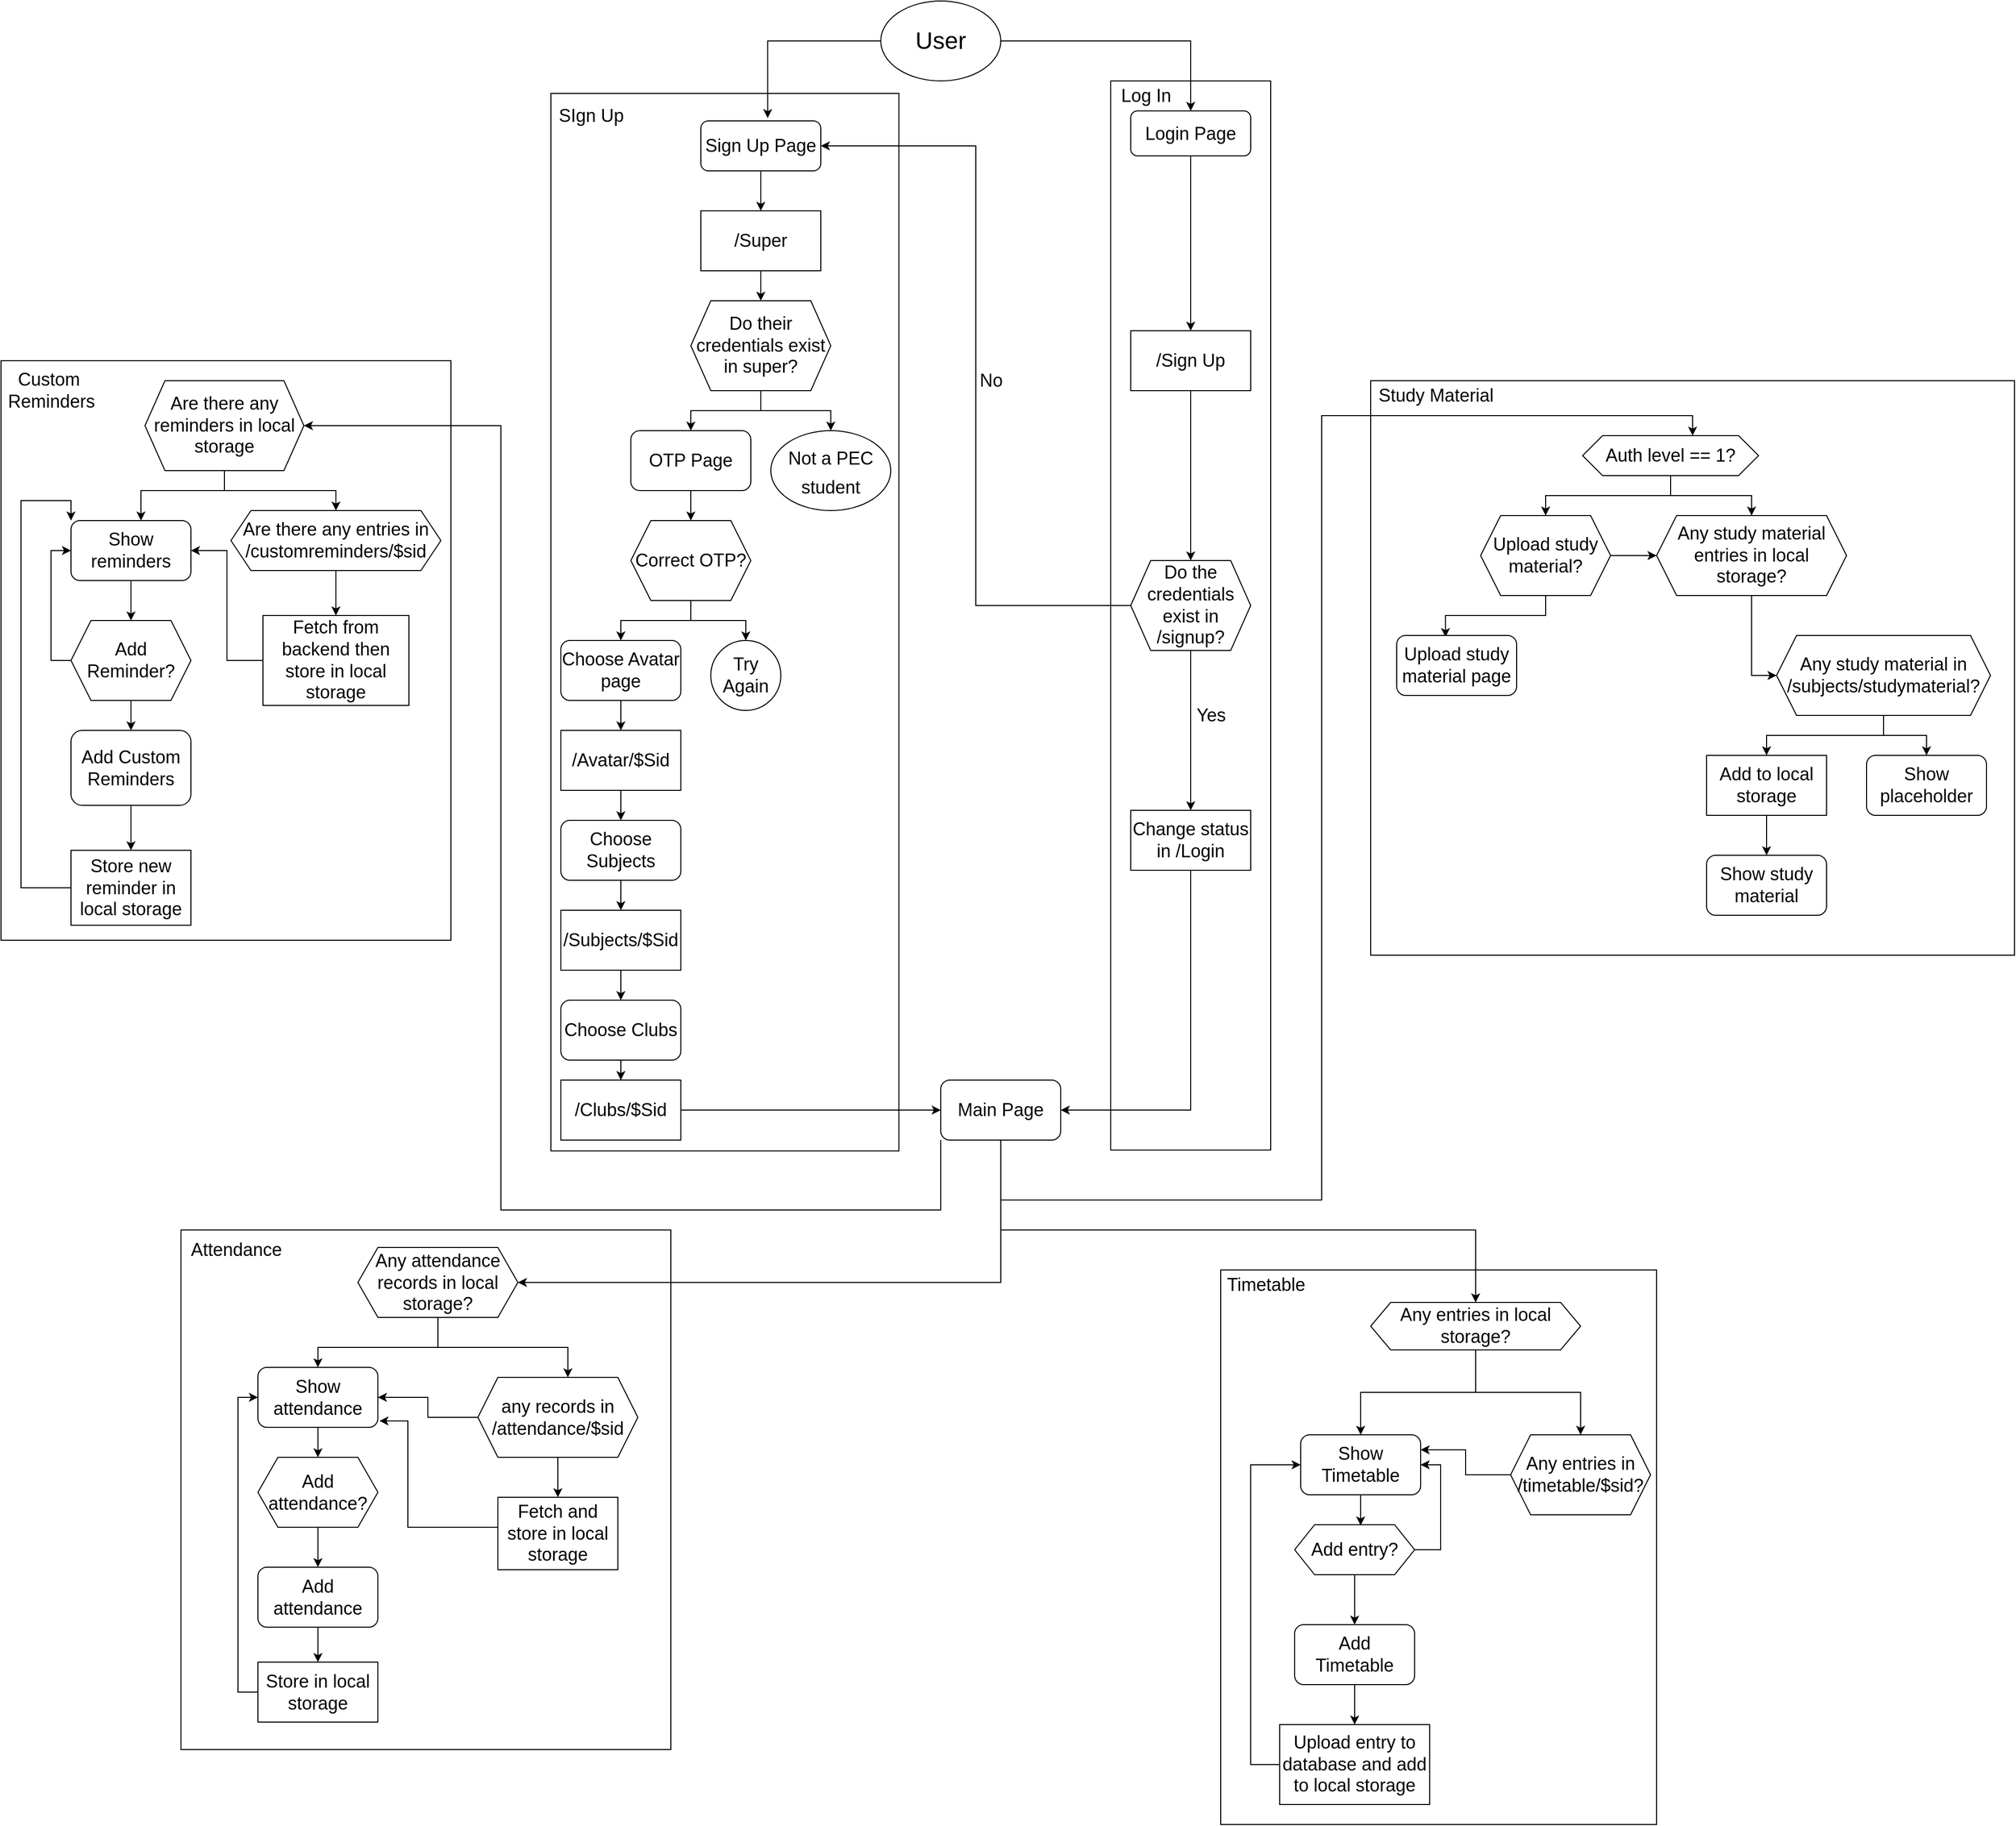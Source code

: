 <mxfile version="17.4.0" type="device"><diagram id="K08gmFcw3r1KEyV9aEm6" name="Page-1"><mxGraphModel dx="2012" dy="698" grid="1" gridSize="10" guides="1" tooltips="1" connect="1" arrows="1" fold="1" page="1" pageScale="1" pageWidth="827" pageHeight="1169" math="0" shadow="0"><root><mxCell id="0"/><mxCell id="1" parent="0"/><mxCell id="awXAAJXr6JcgSgqxLl8r-82" value="" style="rounded=0;whiteSpace=wrap;html=1;fontSize=18;" parent="1" vertex="1"><mxGeometry x="-450" y="600" width="450" height="580" as="geometry"/></mxCell><mxCell id="awXAAJXr6JcgSgqxLl8r-80" value="" style="rounded=0;whiteSpace=wrap;html=1;fontSize=18;" parent="1" vertex="1"><mxGeometry x="920" y="620" width="644" height="575" as="geometry"/></mxCell><mxCell id="awXAAJXr6JcgSgqxLl8r-76" value="" style="rounded=0;whiteSpace=wrap;html=1;fontSize=18;" parent="1" vertex="1"><mxGeometry x="770" y="1510" width="436" height="555" as="geometry"/></mxCell><mxCell id="awXAAJXr6JcgSgqxLl8r-74" value="" style="rounded=0;whiteSpace=wrap;html=1;" parent="1" vertex="1"><mxGeometry x="-270" y="1470" width="490" height="520" as="geometry"/></mxCell><mxCell id="qBG0HgRa6UKtCFng2pZ9-81" value="" style="rounded=0;whiteSpace=wrap;html=1;fontSize=18;rotation=-90;" parent="1" vertex="1"><mxGeometry x="205" y="775" width="1070" height="160" as="geometry"/></mxCell><mxCell id="qBG0HgRa6UKtCFng2pZ9-49" value="" style="rounded=0;whiteSpace=wrap;html=1;fontSize=18;rotation=90;" parent="1" vertex="1"><mxGeometry x="-255.1" y="687.62" width="1058.37" height="348.13" as="geometry"/></mxCell><mxCell id="qBG0HgRa6UKtCFng2pZ9-26" style="edgeStyle=orthogonalEdgeStyle;rounded=0;orthogonalLoop=1;jettySize=auto;html=1;entryX=0.5;entryY=0;entryDx=0;entryDy=0;fontSize=24;" parent="1" source="qBG0HgRa6UKtCFng2pZ9-16" target="qBG0HgRa6UKtCFng2pZ9-21" edge="1"><mxGeometry relative="1" as="geometry"/></mxCell><mxCell id="qBG0HgRa6UKtCFng2pZ9-16" value="Sign Up Page" style="rounded=1;whiteSpace=wrap;html=1;fontSize=18;" parent="1" vertex="1"><mxGeometry x="250" y="360" width="120" height="50" as="geometry"/></mxCell><mxCell id="qBG0HgRa6UKtCFng2pZ9-30" style="edgeStyle=orthogonalEdgeStyle;rounded=0;orthogonalLoop=1;jettySize=auto;html=1;fontSize=18;" parent="1" source="qBG0HgRa6UKtCFng2pZ9-19" target="qBG0HgRa6UKtCFng2pZ9-28" edge="1"><mxGeometry relative="1" as="geometry"/></mxCell><mxCell id="qBG0HgRa6UKtCFng2pZ9-33" style="edgeStyle=orthogonalEdgeStyle;rounded=0;orthogonalLoop=1;jettySize=auto;html=1;exitX=0.5;exitY=1;exitDx=0;exitDy=0;fontSize=18;" parent="1" source="qBG0HgRa6UKtCFng2pZ9-19" target="qBG0HgRa6UKtCFng2pZ9-32" edge="1"><mxGeometry relative="1" as="geometry"/></mxCell><mxCell id="qBG0HgRa6UKtCFng2pZ9-19" value="Do their credentials exist in super?" style="shape=hexagon;perimeter=hexagonPerimeter2;whiteSpace=wrap;html=1;fixedSize=1;fontSize=18;" parent="1" vertex="1"><mxGeometry x="240" y="540" width="140" height="90" as="geometry"/></mxCell><mxCell id="qBG0HgRa6UKtCFng2pZ9-27" style="edgeStyle=orthogonalEdgeStyle;rounded=0;orthogonalLoop=1;jettySize=auto;html=1;entryX=0.5;entryY=0;entryDx=0;entryDy=0;fontSize=24;" parent="1" source="qBG0HgRa6UKtCFng2pZ9-21" target="qBG0HgRa6UKtCFng2pZ9-19" edge="1"><mxGeometry relative="1" as="geometry"/></mxCell><mxCell id="qBG0HgRa6UKtCFng2pZ9-21" value="/Super" style="rounded=0;whiteSpace=wrap;html=1;fontSize=18;" parent="1" vertex="1"><mxGeometry x="250" y="450" width="120" height="60" as="geometry"/></mxCell><mxCell id="qBG0HgRa6UKtCFng2pZ9-25" style="edgeStyle=orthogonalEdgeStyle;rounded=0;orthogonalLoop=1;jettySize=auto;html=1;entryX=0.557;entryY=-0.056;entryDx=0;entryDy=0;entryPerimeter=0;fontSize=18;" parent="1" source="qBG0HgRa6UKtCFng2pZ9-24" target="qBG0HgRa6UKtCFng2pZ9-16" edge="1"><mxGeometry relative="1" as="geometry"/></mxCell><mxCell id="qBG0HgRa6UKtCFng2pZ9-53" style="edgeStyle=orthogonalEdgeStyle;rounded=0;orthogonalLoop=1;jettySize=auto;html=1;exitX=1;exitY=0.5;exitDx=0;exitDy=0;fontSize=18;" parent="1" source="qBG0HgRa6UKtCFng2pZ9-24" target="qBG0HgRa6UKtCFng2pZ9-51" edge="1"><mxGeometry relative="1" as="geometry"/></mxCell><mxCell id="qBG0HgRa6UKtCFng2pZ9-24" value="&lt;font style=&quot;font-size: 24px&quot;&gt;User&lt;/font&gt;" style="ellipse;whiteSpace=wrap;html=1;fontSize=18;" parent="1" vertex="1"><mxGeometry x="430" y="240" width="120" height="80" as="geometry"/></mxCell><mxCell id="qBG0HgRa6UKtCFng2pZ9-28" value="&lt;font style=&quot;font-size: 18px&quot;&gt;Not a PEC student&lt;/font&gt;" style="ellipse;whiteSpace=wrap;html=1;fontSize=24;" parent="1" vertex="1"><mxGeometry x="320" y="670" width="120" height="80" as="geometry"/></mxCell><mxCell id="qBG0HgRa6UKtCFng2pZ9-37" style="edgeStyle=orthogonalEdgeStyle;rounded=0;orthogonalLoop=1;jettySize=auto;html=1;exitX=0.5;exitY=1;exitDx=0;exitDy=0;entryX=0.5;entryY=0;entryDx=0;entryDy=0;fontSize=18;" parent="1" source="qBG0HgRa6UKtCFng2pZ9-32" target="qBG0HgRa6UKtCFng2pZ9-34" edge="1"><mxGeometry relative="1" as="geometry"/></mxCell><mxCell id="qBG0HgRa6UKtCFng2pZ9-32" value="OTP Page" style="rounded=1;whiteSpace=wrap;html=1;fontSize=18;" parent="1" vertex="1"><mxGeometry x="180" y="670" width="120" height="60" as="geometry"/></mxCell><mxCell id="qBG0HgRa6UKtCFng2pZ9-36" style="edgeStyle=orthogonalEdgeStyle;rounded=0;orthogonalLoop=1;jettySize=auto;html=1;fontSize=18;" parent="1" source="qBG0HgRa6UKtCFng2pZ9-34" target="qBG0HgRa6UKtCFng2pZ9-35" edge="1"><mxGeometry relative="1" as="geometry"/></mxCell><mxCell id="qBG0HgRa6UKtCFng2pZ9-39" style="edgeStyle=orthogonalEdgeStyle;rounded=0;orthogonalLoop=1;jettySize=auto;html=1;exitX=0.5;exitY=1;exitDx=0;exitDy=0;entryX=0.5;entryY=0;entryDx=0;entryDy=0;fontSize=18;" parent="1" source="qBG0HgRa6UKtCFng2pZ9-34" target="qBG0HgRa6UKtCFng2pZ9-38" edge="1"><mxGeometry relative="1" as="geometry"/></mxCell><mxCell id="qBG0HgRa6UKtCFng2pZ9-34" value="Correct OTP?" style="shape=hexagon;perimeter=hexagonPerimeter2;whiteSpace=wrap;html=1;fixedSize=1;fontSize=18;" parent="1" vertex="1"><mxGeometry x="180" y="760" width="120" height="80" as="geometry"/></mxCell><mxCell id="qBG0HgRa6UKtCFng2pZ9-35" value="Try Again" style="ellipse;whiteSpace=wrap;html=1;aspect=fixed;fontSize=18;" parent="1" vertex="1"><mxGeometry x="260" y="880" width="70" height="70" as="geometry"/></mxCell><mxCell id="qBG0HgRa6UKtCFng2pZ9-58" style="edgeStyle=orthogonalEdgeStyle;rounded=0;orthogonalLoop=1;jettySize=auto;html=1;exitX=0.5;exitY=1;exitDx=0;exitDy=0;entryX=0.5;entryY=0;entryDx=0;entryDy=0;fontSize=18;" parent="1" source="qBG0HgRa6UKtCFng2pZ9-38" target="qBG0HgRa6UKtCFng2pZ9-56" edge="1"><mxGeometry relative="1" as="geometry"/></mxCell><mxCell id="qBG0HgRa6UKtCFng2pZ9-38" value="Choose Avatar page" style="rounded=1;whiteSpace=wrap;html=1;fontSize=18;" parent="1" vertex="1"><mxGeometry x="110" y="880" width="120" height="60" as="geometry"/></mxCell><mxCell id="qBG0HgRa6UKtCFng2pZ9-62" style="edgeStyle=orthogonalEdgeStyle;rounded=0;orthogonalLoop=1;jettySize=auto;html=1;entryX=0.5;entryY=0;entryDx=0;entryDy=0;fontSize=18;" parent="1" source="qBG0HgRa6UKtCFng2pZ9-40" target="qBG0HgRa6UKtCFng2pZ9-60" edge="1"><mxGeometry relative="1" as="geometry"/></mxCell><mxCell id="qBG0HgRa6UKtCFng2pZ9-40" value="Choose Subjects" style="rounded=1;whiteSpace=wrap;html=1;fontSize=18;" parent="1" vertex="1"><mxGeometry x="110" y="1060" width="120" height="60" as="geometry"/></mxCell><mxCell id="qBG0HgRa6UKtCFng2pZ9-66" value="" style="edgeStyle=orthogonalEdgeStyle;rounded=0;orthogonalLoop=1;jettySize=auto;html=1;fontSize=18;" parent="1" source="qBG0HgRa6UKtCFng2pZ9-43" target="qBG0HgRa6UKtCFng2pZ9-65" edge="1"><mxGeometry relative="1" as="geometry"/></mxCell><mxCell id="qBG0HgRa6UKtCFng2pZ9-43" value="Choose Clubs" style="rounded=1;whiteSpace=wrap;html=1;fontSize=18;" parent="1" vertex="1"><mxGeometry x="110" y="1240" width="120" height="60" as="geometry"/></mxCell><mxCell id="awXAAJXr6JcgSgqxLl8r-69" style="edgeStyle=orthogonalEdgeStyle;rounded=0;orthogonalLoop=1;jettySize=auto;html=1;exitX=0.5;exitY=1;exitDx=0;exitDy=0;entryX=1;entryY=0.5;entryDx=0;entryDy=0;" parent="1" source="qBG0HgRa6UKtCFng2pZ9-47" target="awXAAJXr6JcgSgqxLl8r-21" edge="1"><mxGeometry relative="1" as="geometry"/></mxCell><mxCell id="awXAAJXr6JcgSgqxLl8r-70" style="edgeStyle=orthogonalEdgeStyle;rounded=0;orthogonalLoop=1;jettySize=auto;html=1;exitX=0;exitY=1;exitDx=0;exitDy=0;entryX=1;entryY=0.5;entryDx=0;entryDy=0;" parent="1" source="qBG0HgRa6UKtCFng2pZ9-47" target="awXAAJXr6JcgSgqxLl8r-3" edge="1"><mxGeometry relative="1" as="geometry"><mxPoint x="50" y="730" as="targetPoint"/><Array as="points"><mxPoint x="490" y="1450"/><mxPoint x="50" y="1450"/><mxPoint x="50" y="665"/></Array></mxGeometry></mxCell><mxCell id="awXAAJXr6JcgSgqxLl8r-73" style="edgeStyle=orthogonalEdgeStyle;rounded=0;orthogonalLoop=1;jettySize=auto;html=1;exitX=0.5;exitY=1;exitDx=0;exitDy=0;entryX=0.625;entryY=0;entryDx=0;entryDy=0;" parent="1" source="qBG0HgRa6UKtCFng2pZ9-47" target="awXAAJXr6JcgSgqxLl8r-53" edge="1"><mxGeometry relative="1" as="geometry"><Array as="points"><mxPoint x="550" y="1440"/><mxPoint x="871" y="1440"/><mxPoint x="871" y="655"/><mxPoint x="1242" y="655"/></Array></mxGeometry></mxCell><mxCell id="JOrMcbk2R3OtG0Zvz_Zj-5" style="edgeStyle=orthogonalEdgeStyle;rounded=0;orthogonalLoop=1;jettySize=auto;html=1;exitX=0.5;exitY=1;exitDx=0;exitDy=0;entryX=0.5;entryY=0;entryDx=0;entryDy=0;" edge="1" parent="1" source="qBG0HgRa6UKtCFng2pZ9-47" target="awXAAJXr6JcgSgqxLl8r-38"><mxGeometry relative="1" as="geometry"><mxPoint x="1025" y="1520" as="targetPoint"/><Array as="points"><mxPoint x="550" y="1470"/><mxPoint x="1025" y="1470"/></Array></mxGeometry></mxCell><mxCell id="qBG0HgRa6UKtCFng2pZ9-47" value="Main Page" style="rounded=1;whiteSpace=wrap;html=1;fontSize=18;" parent="1" vertex="1"><mxGeometry x="490" y="1320" width="120" height="60" as="geometry"/></mxCell><mxCell id="qBG0HgRa6UKtCFng2pZ9-50" value="SIgn Up" style="text;html=1;align=center;verticalAlign=middle;resizable=0;points=[];autosize=1;strokeColor=none;fillColor=none;fontSize=18;" parent="1" vertex="1"><mxGeometry x="100" y="340" width="80" height="30" as="geometry"/></mxCell><mxCell id="qBG0HgRa6UKtCFng2pZ9-69" style="edgeStyle=orthogonalEdgeStyle;rounded=0;orthogonalLoop=1;jettySize=auto;html=1;entryX=0.5;entryY=0;entryDx=0;entryDy=0;fontSize=18;" parent="1" source="qBG0HgRa6UKtCFng2pZ9-51" target="qBG0HgRa6UKtCFng2pZ9-54" edge="1"><mxGeometry relative="1" as="geometry"/></mxCell><mxCell id="qBG0HgRa6UKtCFng2pZ9-51" value="Login Page" style="rounded=1;whiteSpace=wrap;html=1;fontSize=18;" parent="1" vertex="1"><mxGeometry x="680" y="350" width="120" height="45" as="geometry"/></mxCell><mxCell id="qBG0HgRa6UKtCFng2pZ9-71" style="edgeStyle=orthogonalEdgeStyle;rounded=0;orthogonalLoop=1;jettySize=auto;html=1;entryX=0.5;entryY=0;entryDx=0;entryDy=0;fontSize=18;" parent="1" source="qBG0HgRa6UKtCFng2pZ9-54" target="qBG0HgRa6UKtCFng2pZ9-70" edge="1"><mxGeometry relative="1" as="geometry"/></mxCell><mxCell id="qBG0HgRa6UKtCFng2pZ9-54" value="/Sign Up" style="rounded=0;whiteSpace=wrap;html=1;fontSize=18;" parent="1" vertex="1"><mxGeometry x="680" y="570" width="120" height="60" as="geometry"/></mxCell><mxCell id="qBG0HgRa6UKtCFng2pZ9-59" style="edgeStyle=orthogonalEdgeStyle;rounded=0;orthogonalLoop=1;jettySize=auto;html=1;exitX=0.5;exitY=1;exitDx=0;exitDy=0;entryX=0.5;entryY=0;entryDx=0;entryDy=0;fontSize=18;" parent="1" source="qBG0HgRa6UKtCFng2pZ9-56" target="qBG0HgRa6UKtCFng2pZ9-40" edge="1"><mxGeometry relative="1" as="geometry"/></mxCell><mxCell id="qBG0HgRa6UKtCFng2pZ9-56" value="/Avatar/$Sid" style="rounded=0;whiteSpace=wrap;html=1;fontSize=18;" parent="1" vertex="1"><mxGeometry x="110" y="970" width="120" height="60" as="geometry"/></mxCell><mxCell id="qBG0HgRa6UKtCFng2pZ9-64" value="" style="edgeStyle=orthogonalEdgeStyle;rounded=0;orthogonalLoop=1;jettySize=auto;html=1;fontSize=18;" parent="1" source="qBG0HgRa6UKtCFng2pZ9-60" target="qBG0HgRa6UKtCFng2pZ9-43" edge="1"><mxGeometry relative="1" as="geometry"/></mxCell><mxCell id="qBG0HgRa6UKtCFng2pZ9-60" value="/Subjects/$Sid" style="rounded=0;whiteSpace=wrap;html=1;fontSize=18;" parent="1" vertex="1"><mxGeometry x="110" y="1150" width="120" height="60" as="geometry"/></mxCell><mxCell id="qBG0HgRa6UKtCFng2pZ9-68" style="edgeStyle=orthogonalEdgeStyle;rounded=0;orthogonalLoop=1;jettySize=auto;html=1;entryX=0;entryY=0.5;entryDx=0;entryDy=0;fontSize=18;" parent="1" source="qBG0HgRa6UKtCFng2pZ9-65" target="qBG0HgRa6UKtCFng2pZ9-47" edge="1"><mxGeometry relative="1" as="geometry"/></mxCell><mxCell id="qBG0HgRa6UKtCFng2pZ9-65" value="/Clubs/$Sid" style="rounded=0;whiteSpace=wrap;html=1;fontSize=18;" parent="1" vertex="1"><mxGeometry x="110" y="1320" width="120" height="60" as="geometry"/></mxCell><mxCell id="qBG0HgRa6UKtCFng2pZ9-74" style="edgeStyle=orthogonalEdgeStyle;rounded=0;orthogonalLoop=1;jettySize=auto;html=1;exitX=0.5;exitY=1;exitDx=0;exitDy=0;entryX=0.5;entryY=0;entryDx=0;entryDy=0;fontSize=18;" parent="1" source="qBG0HgRa6UKtCFng2pZ9-70" target="qBG0HgRa6UKtCFng2pZ9-73" edge="1"><mxGeometry relative="1" as="geometry"/></mxCell><mxCell id="qBG0HgRa6UKtCFng2pZ9-78" style="edgeStyle=orthogonalEdgeStyle;rounded=0;orthogonalLoop=1;jettySize=auto;html=1;entryX=1;entryY=0.5;entryDx=0;entryDy=0;fontSize=18;" parent="1" source="qBG0HgRa6UKtCFng2pZ9-70" target="qBG0HgRa6UKtCFng2pZ9-16" edge="1"><mxGeometry relative="1" as="geometry"/></mxCell><mxCell id="qBG0HgRa6UKtCFng2pZ9-70" value="Do the credentials exist in /signup?" style="shape=hexagon;perimeter=hexagonPerimeter2;whiteSpace=wrap;html=1;fixedSize=1;fontSize=18;" parent="1" vertex="1"><mxGeometry x="680" y="800" width="120" height="90" as="geometry"/></mxCell><mxCell id="qBG0HgRa6UKtCFng2pZ9-76" style="edgeStyle=orthogonalEdgeStyle;rounded=0;orthogonalLoop=1;jettySize=auto;html=1;entryX=1;entryY=0.5;entryDx=0;entryDy=0;fontSize=18;" parent="1" source="qBG0HgRa6UKtCFng2pZ9-73" target="qBG0HgRa6UKtCFng2pZ9-47" edge="1"><mxGeometry relative="1" as="geometry"><mxPoint x="650" y="1350" as="targetPoint"/><Array as="points"><mxPoint x="740" y="1350"/></Array></mxGeometry></mxCell><mxCell id="qBG0HgRa6UKtCFng2pZ9-73" value="Change status in /Login" style="rounded=0;whiteSpace=wrap;html=1;fontSize=18;" parent="1" vertex="1"><mxGeometry x="680" y="1050" width="120" height="60" as="geometry"/></mxCell><mxCell id="qBG0HgRa6UKtCFng2pZ9-79" value="Yes" style="text;html=1;align=center;verticalAlign=middle;resizable=0;points=[];autosize=1;strokeColor=none;fillColor=none;fontSize=18;" parent="1" vertex="1"><mxGeometry x="740" y="940" width="40" height="30" as="geometry"/></mxCell><mxCell id="qBG0HgRa6UKtCFng2pZ9-80" value="No" style="text;html=1;align=center;verticalAlign=middle;resizable=0;points=[];autosize=1;strokeColor=none;fillColor=none;fontSize=18;" parent="1" vertex="1"><mxGeometry x="520" y="605" width="40" height="30" as="geometry"/></mxCell><mxCell id="qBG0HgRa6UKtCFng2pZ9-82" value="Log In" style="text;html=1;align=center;verticalAlign=middle;resizable=0;points=[];autosize=1;strokeColor=none;fillColor=none;fontSize=18;" parent="1" vertex="1"><mxGeometry x="660" y="320" width="70" height="30" as="geometry"/></mxCell><mxCell id="awXAAJXr6JcgSgqxLl8r-1" style="edgeStyle=orthogonalEdgeStyle;rounded=0;orthogonalLoop=1;jettySize=auto;html=1;exitX=0.5;exitY=1;exitDx=0;exitDy=0;fontSize=18;" parent="1" source="awXAAJXr6JcgSgqxLl8r-3" target="awXAAJXr6JcgSgqxLl8r-5" edge="1"><mxGeometry relative="1" as="geometry"><Array as="points"><mxPoint x="-226" y="730"/><mxPoint x="-310" y="730"/></Array></mxGeometry></mxCell><mxCell id="JOrMcbk2R3OtG0Zvz_Zj-1" value="" style="edgeStyle=orthogonalEdgeStyle;rounded=0;orthogonalLoop=1;jettySize=auto;html=1;" edge="1" parent="1" source="awXAAJXr6JcgSgqxLl8r-3" target="awXAAJXr6JcgSgqxLl8r-7"><mxGeometry relative="1" as="geometry"/></mxCell><mxCell id="awXAAJXr6JcgSgqxLl8r-3" value="Are there any reminders in local storage" style="shape=hexagon;perimeter=hexagonPerimeter2;whiteSpace=wrap;html=1;fixedSize=1;fontSize=18;" parent="1" vertex="1"><mxGeometry x="-306" y="620" width="159" height="90" as="geometry"/></mxCell><mxCell id="awXAAJXr6JcgSgqxLl8r-4" style="edgeStyle=orthogonalEdgeStyle;rounded=0;orthogonalLoop=1;jettySize=auto;html=1;exitX=0.5;exitY=1;exitDx=0;exitDy=0;entryX=0.5;entryY=0;entryDx=0;entryDy=0;fontSize=18;" parent="1" source="awXAAJXr6JcgSgqxLl8r-5" target="awXAAJXr6JcgSgqxLl8r-12" edge="1"><mxGeometry relative="1" as="geometry"/></mxCell><mxCell id="awXAAJXr6JcgSgqxLl8r-5" value="Show reminders" style="rounded=1;whiteSpace=wrap;html=1;fontSize=18;" parent="1" vertex="1"><mxGeometry x="-380" y="760" width="120" height="60" as="geometry"/></mxCell><mxCell id="awXAAJXr6JcgSgqxLl8r-6" style="edgeStyle=orthogonalEdgeStyle;rounded=0;orthogonalLoop=1;jettySize=auto;html=1;exitX=0.5;exitY=1;exitDx=0;exitDy=0;entryX=0.5;entryY=0;entryDx=0;entryDy=0;fontSize=18;" parent="1" source="awXAAJXr6JcgSgqxLl8r-7" target="awXAAJXr6JcgSgqxLl8r-9" edge="1"><mxGeometry relative="1" as="geometry"/></mxCell><mxCell id="awXAAJXr6JcgSgqxLl8r-7" value="Are there any entries in /customreminders/$sid" style="shape=hexagon;perimeter=hexagonPerimeter2;whiteSpace=wrap;html=1;fixedSize=1;fontSize=18;" parent="1" vertex="1"><mxGeometry x="-220" y="750" width="210" height="60" as="geometry"/></mxCell><mxCell id="awXAAJXr6JcgSgqxLl8r-8" style="edgeStyle=orthogonalEdgeStyle;rounded=0;orthogonalLoop=1;jettySize=auto;html=1;exitX=0;exitY=0.5;exitDx=0;exitDy=0;fontSize=18;entryX=1;entryY=0.5;entryDx=0;entryDy=0;" parent="1" source="awXAAJXr6JcgSgqxLl8r-9" target="awXAAJXr6JcgSgqxLl8r-5" edge="1"><mxGeometry relative="1" as="geometry"/></mxCell><mxCell id="awXAAJXr6JcgSgqxLl8r-9" value="Fetch from backend then store in local storage" style="rounded=0;whiteSpace=wrap;html=1;fontSize=18;" parent="1" vertex="1"><mxGeometry x="-188" y="855" width="146" height="90" as="geometry"/></mxCell><mxCell id="awXAAJXr6JcgSgqxLl8r-10" style="edgeStyle=orthogonalEdgeStyle;rounded=0;orthogonalLoop=1;jettySize=auto;html=1;exitX=0.5;exitY=1;exitDx=0;exitDy=0;entryX=0.5;entryY=0;entryDx=0;entryDy=0;fontSize=18;" parent="1" source="awXAAJXr6JcgSgqxLl8r-12" target="awXAAJXr6JcgSgqxLl8r-14" edge="1"><mxGeometry relative="1" as="geometry"/></mxCell><mxCell id="awXAAJXr6JcgSgqxLl8r-11" style="edgeStyle=orthogonalEdgeStyle;rounded=0;orthogonalLoop=1;jettySize=auto;html=1;entryX=0;entryY=0.5;entryDx=0;entryDy=0;fontSize=18;" parent="1" source="awXAAJXr6JcgSgqxLl8r-12" target="awXAAJXr6JcgSgqxLl8r-5" edge="1"><mxGeometry relative="1" as="geometry"><Array as="points"><mxPoint x="-400" y="900"/><mxPoint x="-400" y="790"/></Array></mxGeometry></mxCell><mxCell id="awXAAJXr6JcgSgqxLl8r-12" value="Add Reminder?" style="shape=hexagon;perimeter=hexagonPerimeter2;whiteSpace=wrap;html=1;fixedSize=1;fontSize=18;" parent="1" vertex="1"><mxGeometry x="-380" y="860" width="120" height="80" as="geometry"/></mxCell><mxCell id="JOrMcbk2R3OtG0Zvz_Zj-2" style="edgeStyle=orthogonalEdgeStyle;rounded=0;orthogonalLoop=1;jettySize=auto;html=1;exitX=0.5;exitY=1;exitDx=0;exitDy=0;entryX=0.5;entryY=0;entryDx=0;entryDy=0;" edge="1" parent="1" source="awXAAJXr6JcgSgqxLl8r-14" target="awXAAJXr6JcgSgqxLl8r-15"><mxGeometry relative="1" as="geometry"/></mxCell><mxCell id="awXAAJXr6JcgSgqxLl8r-14" value="Add Custom Reminders" style="rounded=1;whiteSpace=wrap;html=1;fontSize=18;" parent="1" vertex="1"><mxGeometry x="-380" y="970" width="120" height="75" as="geometry"/></mxCell><mxCell id="JOrMcbk2R3OtG0Zvz_Zj-3" style="edgeStyle=orthogonalEdgeStyle;rounded=0;orthogonalLoop=1;jettySize=auto;html=1;exitX=0;exitY=0.5;exitDx=0;exitDy=0;entryX=0;entryY=0;entryDx=0;entryDy=0;" edge="1" parent="1" source="awXAAJXr6JcgSgqxLl8r-15" target="awXAAJXr6JcgSgqxLl8r-5"><mxGeometry relative="1" as="geometry"><Array as="points"><mxPoint x="-430" y="1128"/><mxPoint x="-430" y="740"/><mxPoint x="-380" y="740"/></Array></mxGeometry></mxCell><mxCell id="awXAAJXr6JcgSgqxLl8r-15" value="Store new reminder in local storage" style="rounded=0;whiteSpace=wrap;html=1;fontSize=18;" parent="1" vertex="1"><mxGeometry x="-380" y="1090" width="120" height="75" as="geometry"/></mxCell><mxCell id="awXAAJXr6JcgSgqxLl8r-19" style="edgeStyle=orthogonalEdgeStyle;rounded=0;orthogonalLoop=1;jettySize=auto;html=1;fontSize=18;" parent="1" source="awXAAJXr6JcgSgqxLl8r-21" target="awXAAJXr6JcgSgqxLl8r-23" edge="1"><mxGeometry relative="1" as="geometry"><Array as="points"><mxPoint x="-13" y="1587.5"/><mxPoint x="-133" y="1587.5"/></Array></mxGeometry></mxCell><mxCell id="awXAAJXr6JcgSgqxLl8r-20" style="edgeStyle=orthogonalEdgeStyle;rounded=0;orthogonalLoop=1;jettySize=auto;html=1;fontSize=18;" parent="1" source="awXAAJXr6JcgSgqxLl8r-21" target="awXAAJXr6JcgSgqxLl8r-32" edge="1"><mxGeometry relative="1" as="geometry"><Array as="points"><mxPoint x="-13" y="1587.5"/><mxPoint x="117" y="1587.5"/></Array></mxGeometry></mxCell><mxCell id="awXAAJXr6JcgSgqxLl8r-21" value="Any attendance records in local storage?" style="shape=hexagon;perimeter=hexagonPerimeter2;whiteSpace=wrap;html=1;fixedSize=1;fontSize=18;" parent="1" vertex="1"><mxGeometry x="-93" y="1487.5" width="160" height="70" as="geometry"/></mxCell><mxCell id="awXAAJXr6JcgSgqxLl8r-22" style="edgeStyle=orthogonalEdgeStyle;rounded=0;orthogonalLoop=1;jettySize=auto;html=1;exitX=0.5;exitY=1;exitDx=0;exitDy=0;fontSize=18;" parent="1" source="awXAAJXr6JcgSgqxLl8r-23" target="awXAAJXr6JcgSgqxLl8r-25" edge="1"><mxGeometry relative="1" as="geometry"/></mxCell><mxCell id="awXAAJXr6JcgSgqxLl8r-23" value="Show attendance" style="rounded=1;whiteSpace=wrap;html=1;fontSize=18;" parent="1" vertex="1"><mxGeometry x="-193" y="1607.5" width="120" height="60" as="geometry"/></mxCell><mxCell id="awXAAJXr6JcgSgqxLl8r-24" value="" style="edgeStyle=orthogonalEdgeStyle;rounded=0;orthogonalLoop=1;jettySize=auto;html=1;fontSize=18;" parent="1" source="awXAAJXr6JcgSgqxLl8r-25" target="awXAAJXr6JcgSgqxLl8r-27" edge="1"><mxGeometry relative="1" as="geometry"/></mxCell><mxCell id="awXAAJXr6JcgSgqxLl8r-25" value="Add attendance?" style="shape=hexagon;perimeter=hexagonPerimeter2;whiteSpace=wrap;html=1;fixedSize=1;fontSize=18;" parent="1" vertex="1"><mxGeometry x="-193" y="1697.5" width="120" height="70" as="geometry"/></mxCell><mxCell id="awXAAJXr6JcgSgqxLl8r-26" value="" style="edgeStyle=orthogonalEdgeStyle;rounded=0;orthogonalLoop=1;jettySize=auto;html=1;fontSize=18;" parent="1" source="awXAAJXr6JcgSgqxLl8r-27" target="awXAAJXr6JcgSgqxLl8r-29" edge="1"><mxGeometry relative="1" as="geometry"/></mxCell><mxCell id="awXAAJXr6JcgSgqxLl8r-27" value="Add attendance" style="rounded=1;whiteSpace=wrap;html=1;fontSize=18;" parent="1" vertex="1"><mxGeometry x="-193" y="1807.5" width="120" height="60" as="geometry"/></mxCell><mxCell id="awXAAJXr6JcgSgqxLl8r-28" style="edgeStyle=orthogonalEdgeStyle;rounded=0;orthogonalLoop=1;jettySize=auto;html=1;entryX=0;entryY=0.5;entryDx=0;entryDy=0;fontSize=18;" parent="1" source="awXAAJXr6JcgSgqxLl8r-29" target="awXAAJXr6JcgSgqxLl8r-23" edge="1"><mxGeometry relative="1" as="geometry"><Array as="points"><mxPoint x="-213" y="1932.5"/><mxPoint x="-213" y="1637.5"/></Array></mxGeometry></mxCell><mxCell id="awXAAJXr6JcgSgqxLl8r-29" value="Store in local storage" style="rounded=0;whiteSpace=wrap;html=1;fontSize=18;" parent="1" vertex="1"><mxGeometry x="-193" y="1902.5" width="120" height="60" as="geometry"/></mxCell><mxCell id="awXAAJXr6JcgSgqxLl8r-30" style="edgeStyle=orthogonalEdgeStyle;rounded=0;orthogonalLoop=1;jettySize=auto;html=1;entryX=1;entryY=0.5;entryDx=0;entryDy=0;fontSize=18;" parent="1" source="awXAAJXr6JcgSgqxLl8r-32" target="awXAAJXr6JcgSgqxLl8r-23" edge="1"><mxGeometry relative="1" as="geometry"/></mxCell><mxCell id="awXAAJXr6JcgSgqxLl8r-31" style="edgeStyle=orthogonalEdgeStyle;rounded=0;orthogonalLoop=1;jettySize=auto;html=1;entryX=0.5;entryY=0;entryDx=0;entryDy=0;fontSize=18;" parent="1" source="awXAAJXr6JcgSgqxLl8r-32" target="awXAAJXr6JcgSgqxLl8r-34" edge="1"><mxGeometry relative="1" as="geometry"/></mxCell><mxCell id="awXAAJXr6JcgSgqxLl8r-32" value="any records in /attendance/$sid" style="shape=hexagon;perimeter=hexagonPerimeter2;whiteSpace=wrap;html=1;fixedSize=1;fontSize=18;" parent="1" vertex="1"><mxGeometry x="27" y="1617.5" width="160" height="80" as="geometry"/></mxCell><mxCell id="awXAAJXr6JcgSgqxLl8r-33" style="edgeStyle=orthogonalEdgeStyle;rounded=0;orthogonalLoop=1;jettySize=auto;html=1;exitX=0;exitY=0.5;exitDx=0;exitDy=0;entryX=1.013;entryY=0.893;entryDx=0;entryDy=0;entryPerimeter=0;fontSize=18;" parent="1" source="awXAAJXr6JcgSgqxLl8r-34" target="awXAAJXr6JcgSgqxLl8r-23" edge="1"><mxGeometry relative="1" as="geometry"><Array as="points"><mxPoint x="-43" y="1767.5"/><mxPoint x="-43" y="1661.5"/></Array></mxGeometry></mxCell><mxCell id="awXAAJXr6JcgSgqxLl8r-34" value="Fetch and store in local storage" style="rounded=0;whiteSpace=wrap;html=1;fontSize=18;" parent="1" vertex="1"><mxGeometry x="47" y="1737.5" width="120" height="72.5" as="geometry"/></mxCell><mxCell id="awXAAJXr6JcgSgqxLl8r-36" style="edgeStyle=orthogonalEdgeStyle;rounded=0;orthogonalLoop=1;jettySize=auto;html=1;fontSize=18;" parent="1" source="awXAAJXr6JcgSgqxLl8r-38" target="awXAAJXr6JcgSgqxLl8r-40" edge="1"><mxGeometry relative="1" as="geometry"/></mxCell><mxCell id="awXAAJXr6JcgSgqxLl8r-37" style="edgeStyle=orthogonalEdgeStyle;rounded=0;orthogonalLoop=1;jettySize=auto;html=1;fontSize=18;" parent="1" source="awXAAJXr6JcgSgqxLl8r-38" target="awXAAJXr6JcgSgqxLl8r-41" edge="1"><mxGeometry relative="1" as="geometry"/></mxCell><mxCell id="awXAAJXr6JcgSgqxLl8r-38" value="Any entries in local storage?" style="shape=hexagon;perimeter=hexagonPerimeter2;whiteSpace=wrap;html=1;fixedSize=1;fontSize=18;" parent="1" vertex="1"><mxGeometry x="920" y="1542.5" width="210" height="47.5" as="geometry"/></mxCell><mxCell id="awXAAJXr6JcgSgqxLl8r-39" style="edgeStyle=orthogonalEdgeStyle;rounded=0;orthogonalLoop=1;jettySize=auto;html=1;entryX=0.55;entryY=0.015;entryDx=0;entryDy=0;entryPerimeter=0;fontSize=18;" parent="1" source="awXAAJXr6JcgSgqxLl8r-40" target="awXAAJXr6JcgSgqxLl8r-44" edge="1"><mxGeometry relative="1" as="geometry"/></mxCell><mxCell id="awXAAJXr6JcgSgqxLl8r-40" value="Show Timetable" style="rounded=1;whiteSpace=wrap;html=1;fontSize=18;" parent="1" vertex="1"><mxGeometry x="849.97" y="1675" width="120" height="60" as="geometry"/></mxCell><mxCell id="awXAAJXr6JcgSgqxLl8r-50" style="edgeStyle=orthogonalEdgeStyle;rounded=0;orthogonalLoop=1;jettySize=auto;html=1;entryX=1;entryY=0.25;entryDx=0;entryDy=0;" parent="1" source="awXAAJXr6JcgSgqxLl8r-41" target="awXAAJXr6JcgSgqxLl8r-40" edge="1"><mxGeometry relative="1" as="geometry"/></mxCell><mxCell id="awXAAJXr6JcgSgqxLl8r-41" value="Any entries in /timetable/$sid?" style="shape=hexagon;perimeter=hexagonPerimeter2;whiteSpace=wrap;html=1;fixedSize=1;fontSize=18;" parent="1" vertex="1"><mxGeometry x="1059.97" y="1675" width="140" height="80" as="geometry"/></mxCell><mxCell id="awXAAJXr6JcgSgqxLl8r-42" style="edgeStyle=orthogonalEdgeStyle;rounded=0;orthogonalLoop=1;jettySize=auto;html=1;exitX=1;exitY=0.5;exitDx=0;exitDy=0;entryX=1;entryY=0.5;entryDx=0;entryDy=0;fontSize=18;" parent="1" source="awXAAJXr6JcgSgqxLl8r-44" target="awXAAJXr6JcgSgqxLl8r-40" edge="1"><mxGeometry relative="1" as="geometry"/></mxCell><mxCell id="awXAAJXr6JcgSgqxLl8r-43" value="" style="edgeStyle=orthogonalEdgeStyle;rounded=0;orthogonalLoop=1;jettySize=auto;html=1;fontSize=18;" parent="1" source="awXAAJXr6JcgSgqxLl8r-44" target="awXAAJXr6JcgSgqxLl8r-46" edge="1"><mxGeometry relative="1" as="geometry"/></mxCell><mxCell id="awXAAJXr6JcgSgqxLl8r-44" value="Add entry?" style="shape=hexagon;perimeter=hexagonPerimeter2;whiteSpace=wrap;html=1;fixedSize=1;fontSize=18;" parent="1" vertex="1"><mxGeometry x="843.97" y="1765" width="120" height="50" as="geometry"/></mxCell><mxCell id="awXAAJXr6JcgSgqxLl8r-45" value="" style="edgeStyle=orthogonalEdgeStyle;rounded=0;orthogonalLoop=1;jettySize=auto;html=1;fontSize=18;" parent="1" source="awXAAJXr6JcgSgqxLl8r-46" target="awXAAJXr6JcgSgqxLl8r-48" edge="1"><mxGeometry relative="1" as="geometry"/></mxCell><mxCell id="awXAAJXr6JcgSgqxLl8r-46" value="Add &lt;br&gt;Timetable" style="rounded=1;whiteSpace=wrap;html=1;fontSize=18;" parent="1" vertex="1"><mxGeometry x="843.97" y="1865" width="120" height="60" as="geometry"/></mxCell><mxCell id="awXAAJXr6JcgSgqxLl8r-47" style="edgeStyle=orthogonalEdgeStyle;rounded=0;orthogonalLoop=1;jettySize=auto;html=1;entryX=0;entryY=0.5;entryDx=0;entryDy=0;fontSize=18;" parent="1" source="awXAAJXr6JcgSgqxLl8r-48" target="awXAAJXr6JcgSgqxLl8r-40" edge="1"><mxGeometry relative="1" as="geometry"><Array as="points"><mxPoint x="799.97" y="2005"/><mxPoint x="799.97" y="1705"/></Array></mxGeometry></mxCell><mxCell id="awXAAJXr6JcgSgqxLl8r-48" value="Upload entry to database and add to local storage" style="rounded=0;whiteSpace=wrap;html=1;fontSize=18;" parent="1" vertex="1"><mxGeometry x="828.97" y="1965" width="150" height="80" as="geometry"/></mxCell><mxCell id="awXAAJXr6JcgSgqxLl8r-51" style="edgeStyle=orthogonalEdgeStyle;rounded=0;orthogonalLoop=1;jettySize=auto;html=1;exitX=0.5;exitY=1;exitDx=0;exitDy=0;fontSize=18;" parent="1" source="awXAAJXr6JcgSgqxLl8r-53" target="awXAAJXr6JcgSgqxLl8r-55" edge="1"><mxGeometry relative="1" as="geometry"/></mxCell><mxCell id="awXAAJXr6JcgSgqxLl8r-52" style="edgeStyle=orthogonalEdgeStyle;rounded=0;orthogonalLoop=1;jettySize=auto;html=1;fontSize=18;" parent="1" source="awXAAJXr6JcgSgqxLl8r-53" target="awXAAJXr6JcgSgqxLl8r-65" edge="1"><mxGeometry relative="1" as="geometry"/></mxCell><mxCell id="awXAAJXr6JcgSgqxLl8r-53" value="Auth level == 1?" style="shape=hexagon;perimeter=hexagonPerimeter2;whiteSpace=wrap;html=1;fixedSize=1;fontSize=18;" parent="1" vertex="1"><mxGeometry x="1132" y="675" width="176" height="40" as="geometry"/></mxCell><mxCell id="awXAAJXr6JcgSgqxLl8r-54" style="edgeStyle=orthogonalEdgeStyle;rounded=0;orthogonalLoop=1;jettySize=auto;html=1;entryX=0;entryY=0.5;entryDx=0;entryDy=0;fontSize=18;" parent="1" source="awXAAJXr6JcgSgqxLl8r-55" target="awXAAJXr6JcgSgqxLl8r-58" edge="1"><mxGeometry relative="1" as="geometry"/></mxCell><mxCell id="awXAAJXr6JcgSgqxLl8r-55" value="Any study material entries in local storage?" style="shape=hexagon;perimeter=hexagonPerimeter2;whiteSpace=wrap;html=1;fixedSize=1;fontSize=18;" parent="1" vertex="1"><mxGeometry x="1206" y="755" width="190" height="80" as="geometry"/></mxCell><mxCell id="awXAAJXr6JcgSgqxLl8r-56" style="edgeStyle=orthogonalEdgeStyle;rounded=0;orthogonalLoop=1;jettySize=auto;html=1;fontSize=18;" parent="1" source="awXAAJXr6JcgSgqxLl8r-58" target="awXAAJXr6JcgSgqxLl8r-60" edge="1"><mxGeometry relative="1" as="geometry"/></mxCell><mxCell id="awXAAJXr6JcgSgqxLl8r-57" style="edgeStyle=orthogonalEdgeStyle;rounded=0;orthogonalLoop=1;jettySize=auto;html=1;fontSize=18;" parent="1" source="awXAAJXr6JcgSgqxLl8r-58" target="awXAAJXr6JcgSgqxLl8r-62" edge="1"><mxGeometry relative="1" as="geometry"/></mxCell><mxCell id="awXAAJXr6JcgSgqxLl8r-58" value="Any study material in /subjects/studymaterial?" style="shape=hexagon;perimeter=hexagonPerimeter2;whiteSpace=wrap;html=1;fixedSize=1;fontSize=18;" parent="1" vertex="1"><mxGeometry x="1326" y="875" width="214" height="80" as="geometry"/></mxCell><mxCell id="awXAAJXr6JcgSgqxLl8r-59" value="" style="edgeStyle=orthogonalEdgeStyle;rounded=0;orthogonalLoop=1;jettySize=auto;html=1;fontSize=18;" parent="1" source="awXAAJXr6JcgSgqxLl8r-60" target="awXAAJXr6JcgSgqxLl8r-61" edge="1"><mxGeometry relative="1" as="geometry"/></mxCell><mxCell id="awXAAJXr6JcgSgqxLl8r-60" value="Add to local storage" style="rounded=0;whiteSpace=wrap;html=1;fontSize=18;" parent="1" vertex="1"><mxGeometry x="1256" y="995" width="120" height="60" as="geometry"/></mxCell><mxCell id="awXAAJXr6JcgSgqxLl8r-61" value="Show study material" style="rounded=1;whiteSpace=wrap;html=1;fontSize=18;" parent="1" vertex="1"><mxGeometry x="1256" y="1095" width="120" height="60" as="geometry"/></mxCell><mxCell id="awXAAJXr6JcgSgqxLl8r-62" value="Show placeholder" style="rounded=1;whiteSpace=wrap;html=1;fontSize=18;" parent="1" vertex="1"><mxGeometry x="1416" y="995" width="120" height="60" as="geometry"/></mxCell><mxCell id="awXAAJXr6JcgSgqxLl8r-63" style="edgeStyle=orthogonalEdgeStyle;rounded=0;orthogonalLoop=1;jettySize=auto;html=1;entryX=0.407;entryY=0.027;entryDx=0;entryDy=0;entryPerimeter=0;fontSize=18;" parent="1" source="awXAAJXr6JcgSgqxLl8r-65" target="awXAAJXr6JcgSgqxLl8r-66" edge="1"><mxGeometry relative="1" as="geometry"/></mxCell><mxCell id="awXAAJXr6JcgSgqxLl8r-64" style="edgeStyle=orthogonalEdgeStyle;rounded=0;orthogonalLoop=1;jettySize=auto;html=1;exitX=1;exitY=0.5;exitDx=0;exitDy=0;entryX=0;entryY=0.5;entryDx=0;entryDy=0;fontSize=18;" parent="1" source="awXAAJXr6JcgSgqxLl8r-65" target="awXAAJXr6JcgSgqxLl8r-55" edge="1"><mxGeometry relative="1" as="geometry"/></mxCell><mxCell id="awXAAJXr6JcgSgqxLl8r-65" value="Upload study material?" style="shape=hexagon;perimeter=hexagonPerimeter2;whiteSpace=wrap;html=1;fixedSize=1;fontSize=18;" parent="1" vertex="1"><mxGeometry x="1030" y="755" width="130" height="80" as="geometry"/></mxCell><mxCell id="awXAAJXr6JcgSgqxLl8r-66" value="Upload study material page" style="rounded=1;whiteSpace=wrap;html=1;fontSize=18;" parent="1" vertex="1"><mxGeometry x="946" y="875" width="120" height="60" as="geometry"/></mxCell><mxCell id="awXAAJXr6JcgSgqxLl8r-75" value="&lt;font style=&quot;font-size: 18px&quot;&gt;Attendance&lt;/font&gt;" style="text;html=1;align=center;verticalAlign=middle;resizable=0;points=[];autosize=1;strokeColor=none;fillColor=none;" parent="1" vertex="1"><mxGeometry x="-270" y="1480" width="110" height="20" as="geometry"/></mxCell><mxCell id="awXAAJXr6JcgSgqxLl8r-77" value="Timetable" style="text;html=1;align=center;verticalAlign=middle;resizable=0;points=[];autosize=1;strokeColor=none;fillColor=none;fontSize=18;" parent="1" vertex="1"><mxGeometry x="770" y="1510" width="90" height="30" as="geometry"/></mxCell><mxCell id="awXAAJXr6JcgSgqxLl8r-81" value="Study Material" style="text;html=1;align=center;verticalAlign=middle;resizable=0;points=[];autosize=1;strokeColor=none;fillColor=none;fontSize=18;" parent="1" vertex="1"><mxGeometry x="920" y="620" width="130" height="30" as="geometry"/></mxCell><mxCell id="awXAAJXr6JcgSgqxLl8r-83" value="Custom&amp;nbsp;&lt;br&gt;Reminders" style="text;html=1;align=center;verticalAlign=middle;resizable=0;points=[];autosize=1;strokeColor=none;fillColor=none;fontSize=18;" parent="1" vertex="1"><mxGeometry x="-450" y="605" width="100" height="50" as="geometry"/></mxCell></root></mxGraphModel></diagram></mxfile>